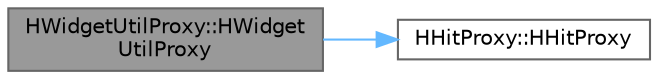 digraph "HWidgetUtilProxy::HWidgetUtilProxy"
{
 // INTERACTIVE_SVG=YES
 // LATEX_PDF_SIZE
  bgcolor="transparent";
  edge [fontname=Helvetica,fontsize=10,labelfontname=Helvetica,labelfontsize=10];
  node [fontname=Helvetica,fontsize=10,shape=box,height=0.2,width=0.4];
  rankdir="LR";
  Node1 [id="Node000001",label="HWidgetUtilProxy::HWidget\lUtilProxy",height=0.2,width=0.4,color="gray40", fillcolor="grey60", style="filled", fontcolor="black",tooltip=" "];
  Node1 -> Node2 [id="edge1_Node000001_Node000002",color="steelblue1",style="solid",tooltip=" "];
  Node2 [id="Node000002",label="HHitProxy::HHitProxy",height=0.2,width=0.4,color="grey40", fillcolor="white", style="filled",URL="$df/dfa/classHHitProxy.html#a73a89080ffbfb03f68be6c5be4db0cfe",tooltip=" "];
}
